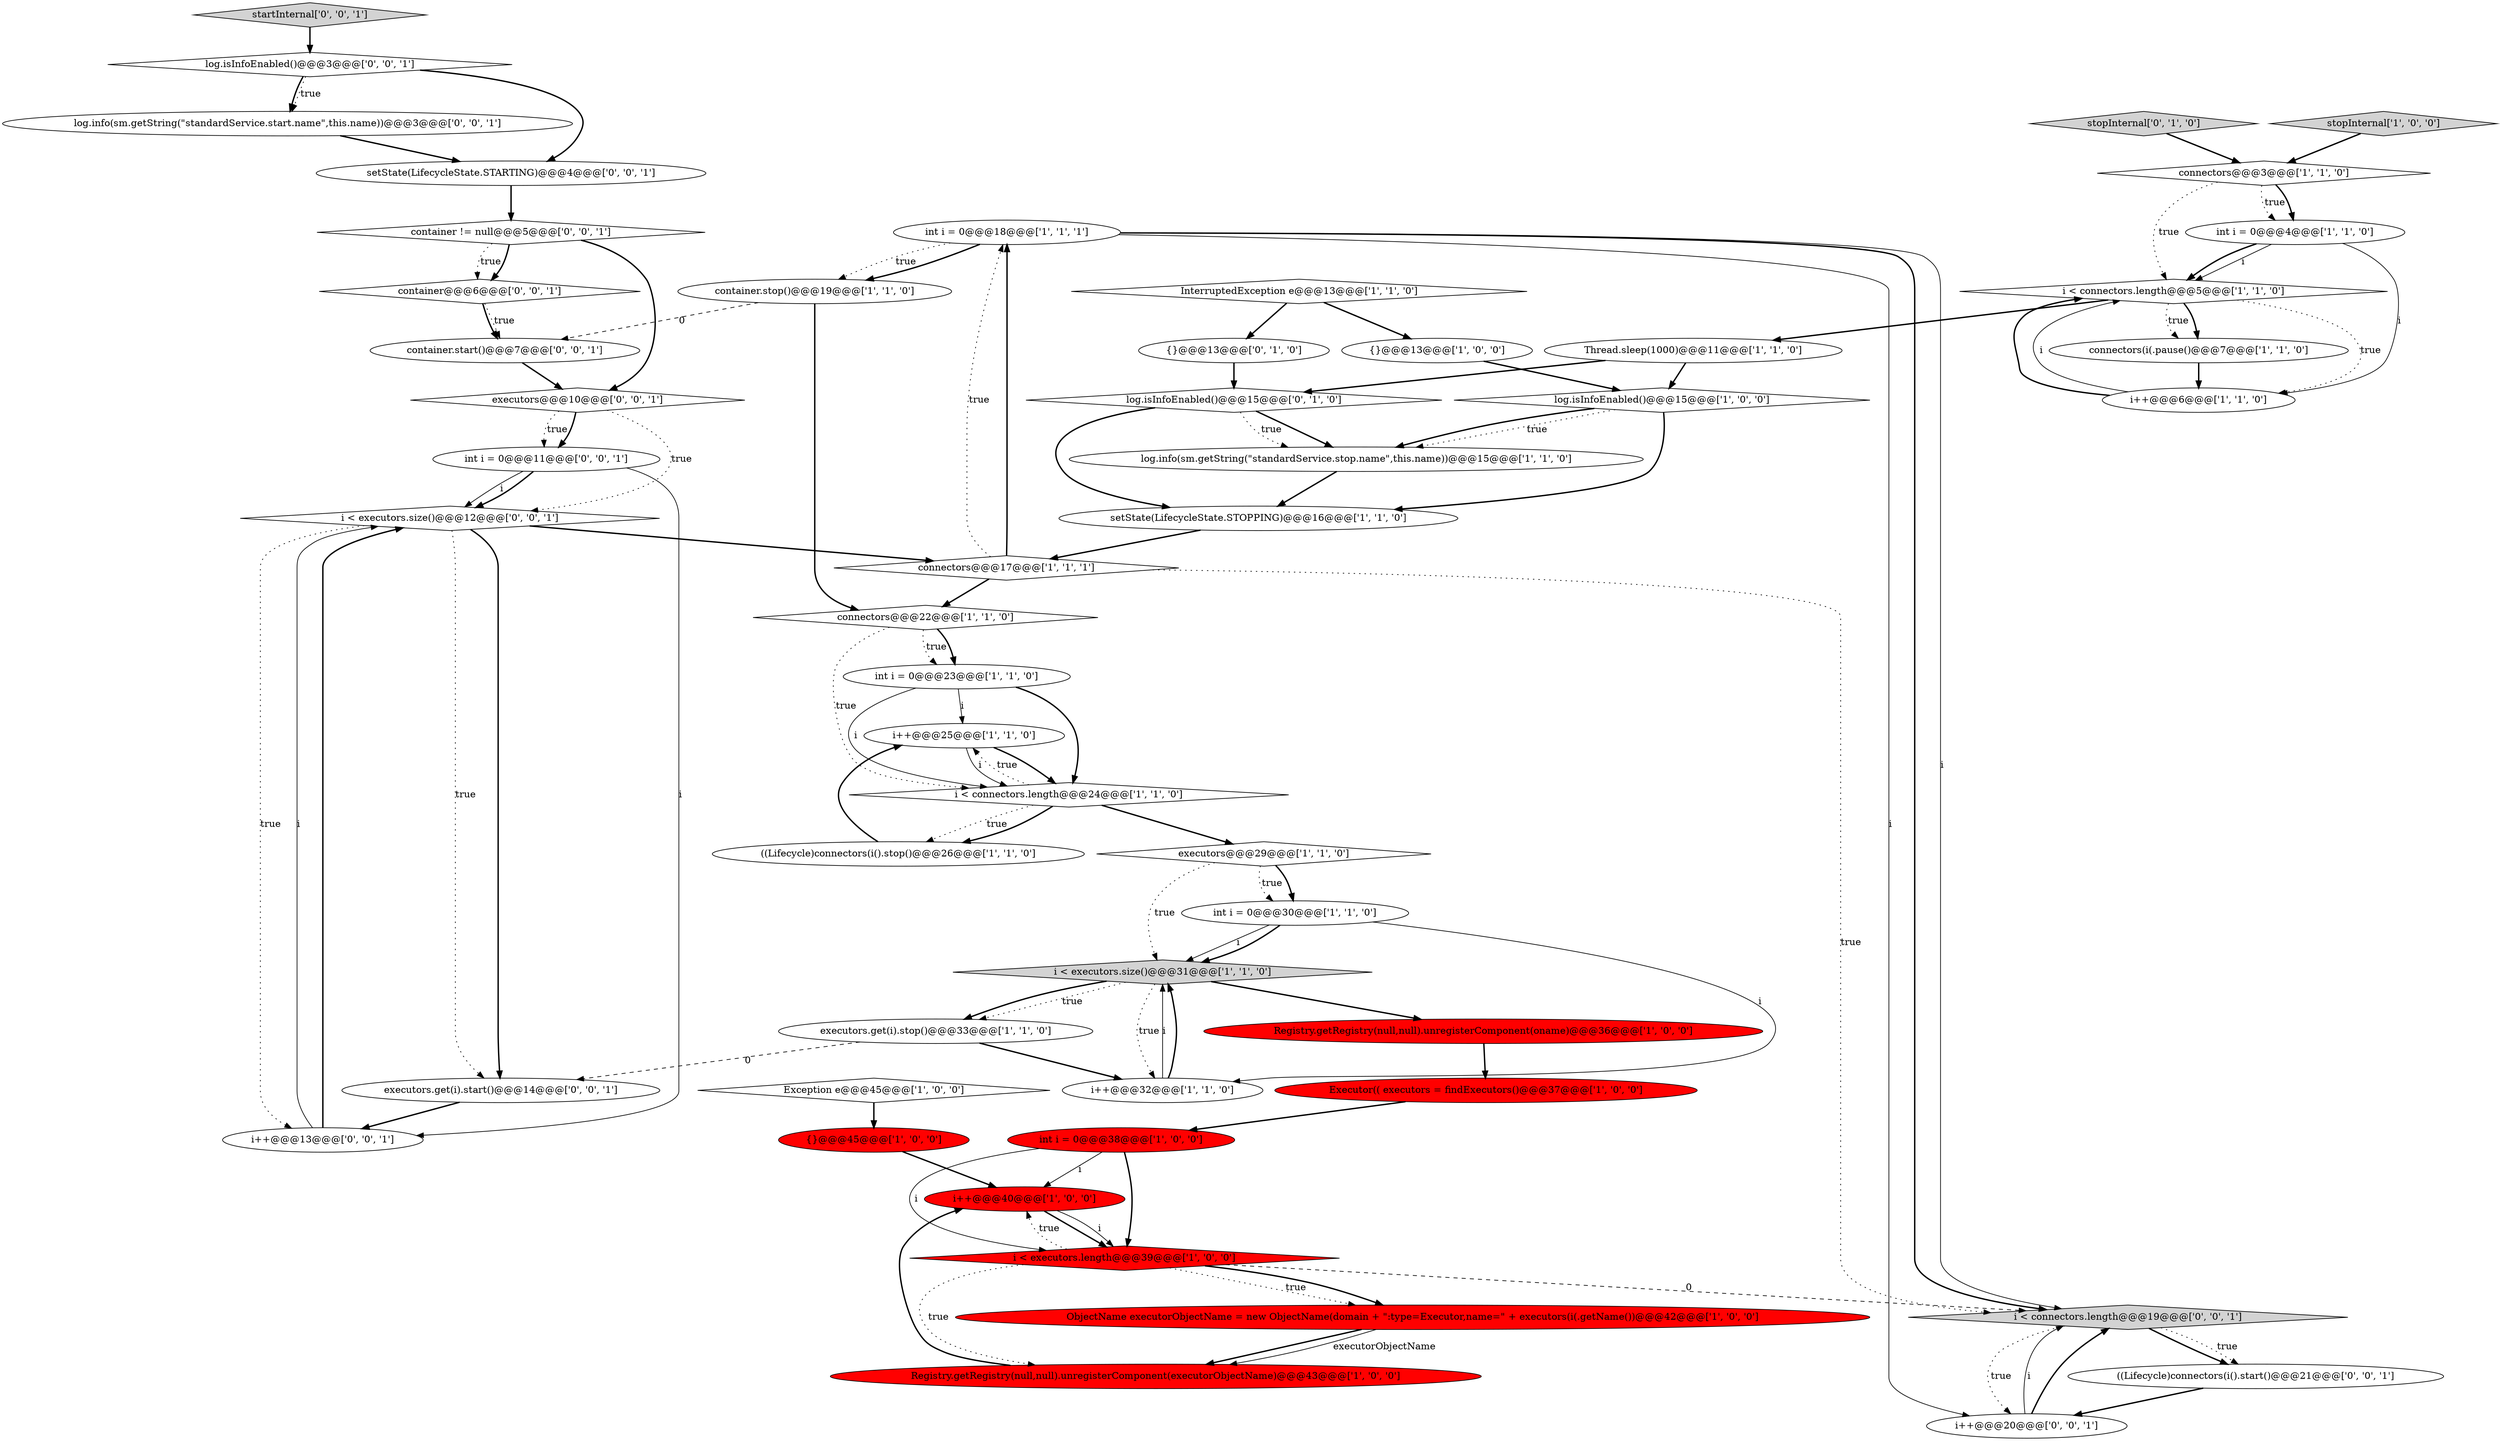digraph {
24 [style = filled, label = "Registry.getRegistry(null,null).unregisterComponent(oname)@@@36@@@['1', '0', '0']", fillcolor = red, shape = ellipse image = "AAA1AAABBB1BBB"];
16 [style = filled, label = "i < executors.size()@@@31@@@['1', '1', '0']", fillcolor = lightgray, shape = diamond image = "AAA0AAABBB1BBB"];
18 [style = filled, label = "int i = 0@@@30@@@['1', '1', '0']", fillcolor = white, shape = ellipse image = "AAA0AAABBB1BBB"];
13 [style = filled, label = "connectors(i(.pause()@@@7@@@['1', '1', '0']", fillcolor = white, shape = ellipse image = "AAA0AAABBB1BBB"];
51 [style = filled, label = "container != null@@@5@@@['0', '0', '1']", fillcolor = white, shape = diamond image = "AAA0AAABBB3BBB"];
19 [style = filled, label = "int i = 0@@@18@@@['1', '1', '1']", fillcolor = white, shape = ellipse image = "AAA0AAABBB1BBB"];
39 [style = filled, label = "i < executors.size()@@@12@@@['0', '0', '1']", fillcolor = white, shape = diamond image = "AAA0AAABBB3BBB"];
27 [style = filled, label = "Executor(( executors = findExecutors()@@@37@@@['1', '0', '0']", fillcolor = red, shape = ellipse image = "AAA1AAABBB1BBB"];
14 [style = filled, label = "i < connectors.length@@@5@@@['1', '1', '0']", fillcolor = white, shape = diamond image = "AAA0AAABBB1BBB"];
23 [style = filled, label = "int i = 0@@@4@@@['1', '1', '0']", fillcolor = white, shape = ellipse image = "AAA0AAABBB1BBB"];
50 [style = filled, label = "executors@@@10@@@['0', '0', '1']", fillcolor = white, shape = diamond image = "AAA0AAABBB3BBB"];
31 [style = filled, label = "{}@@@45@@@['1', '0', '0']", fillcolor = red, shape = ellipse image = "AAA1AAABBB1BBB"];
20 [style = filled, label = "((Lifecycle)connectors(i().stop()@@@26@@@['1', '1', '0']", fillcolor = white, shape = ellipse image = "AAA0AAABBB1BBB"];
49 [style = filled, label = "i++@@@20@@@['0', '0', '1']", fillcolor = white, shape = ellipse image = "AAA0AAABBB3BBB"];
30 [style = filled, label = "int i = 0@@@38@@@['1', '0', '0']", fillcolor = red, shape = ellipse image = "AAA1AAABBB1BBB"];
3 [style = filled, label = "i++@@@40@@@['1', '0', '0']", fillcolor = red, shape = ellipse image = "AAA1AAABBB1BBB"];
4 [style = filled, label = "Thread.sleep(1000)@@@11@@@['1', '1', '0']", fillcolor = white, shape = ellipse image = "AAA0AAABBB1BBB"];
1 [style = filled, label = "int i = 0@@@23@@@['1', '1', '0']", fillcolor = white, shape = ellipse image = "AAA0AAABBB1BBB"];
8 [style = filled, label = "log.isInfoEnabled()@@@15@@@['1', '0', '0']", fillcolor = white, shape = diamond image = "AAA0AAABBB1BBB"];
22 [style = filled, label = "i++@@@25@@@['1', '1', '0']", fillcolor = white, shape = ellipse image = "AAA0AAABBB1BBB"];
46 [style = filled, label = "i < connectors.length@@@19@@@['0', '0', '1']", fillcolor = lightgray, shape = diamond image = "AAA0AAABBB3BBB"];
25 [style = filled, label = "connectors@@@17@@@['1', '1', '1']", fillcolor = white, shape = diamond image = "AAA0AAABBB1BBB"];
37 [style = filled, label = "container.start()@@@7@@@['0', '0', '1']", fillcolor = white, shape = ellipse image = "AAA0AAABBB3BBB"];
40 [style = filled, label = "setState(LifecycleState.STARTING)@@@4@@@['0', '0', '1']", fillcolor = white, shape = ellipse image = "AAA0AAABBB3BBB"];
42 [style = filled, label = "((Lifecycle)connectors(i().start()@@@21@@@['0', '0', '1']", fillcolor = white, shape = ellipse image = "AAA0AAABBB3BBB"];
35 [style = filled, label = "{}@@@13@@@['0', '1', '0']", fillcolor = white, shape = ellipse image = "AAA0AAABBB2BBB"];
41 [style = filled, label = "i++@@@13@@@['0', '0', '1']", fillcolor = white, shape = ellipse image = "AAA0AAABBB3BBB"];
34 [style = filled, label = "log.isInfoEnabled()@@@15@@@['0', '1', '0']", fillcolor = white, shape = diamond image = "AAA0AAABBB2BBB"];
9 [style = filled, label = "executors.get(i).stop()@@@33@@@['1', '1', '0']", fillcolor = white, shape = ellipse image = "AAA0AAABBB1BBB"];
36 [style = filled, label = "stopInternal['0', '1', '0']", fillcolor = lightgray, shape = diamond image = "AAA0AAABBB2BBB"];
43 [style = filled, label = "log.info(sm.getString(\"standardService.start.name\",this.name))@@@3@@@['0', '0', '1']", fillcolor = white, shape = ellipse image = "AAA0AAABBB3BBB"];
29 [style = filled, label = "Registry.getRegistry(null,null).unregisterComponent(executorObjectName)@@@43@@@['1', '0', '0']", fillcolor = red, shape = ellipse image = "AAA1AAABBB1BBB"];
38 [style = filled, label = "startInternal['0', '0', '1']", fillcolor = lightgray, shape = diamond image = "AAA0AAABBB3BBB"];
5 [style = filled, label = "connectors@@@22@@@['1', '1', '0']", fillcolor = white, shape = diamond image = "AAA0AAABBB1BBB"];
33 [style = filled, label = "executors@@@29@@@['1', '1', '0']", fillcolor = white, shape = diamond image = "AAA0AAABBB1BBB"];
11 [style = filled, label = "stopInternal['1', '0', '0']", fillcolor = lightgray, shape = diamond image = "AAA0AAABBB1BBB"];
47 [style = filled, label = "int i = 0@@@11@@@['0', '0', '1']", fillcolor = white, shape = ellipse image = "AAA0AAABBB3BBB"];
7 [style = filled, label = "connectors@@@3@@@['1', '1', '0']", fillcolor = white, shape = diamond image = "AAA0AAABBB1BBB"];
45 [style = filled, label = "container@@@6@@@['0', '0', '1']", fillcolor = white, shape = diamond image = "AAA0AAABBB3BBB"];
6 [style = filled, label = "i < connectors.length@@@24@@@['1', '1', '0']", fillcolor = white, shape = diamond image = "AAA0AAABBB1BBB"];
21 [style = filled, label = "setState(LifecycleState.STOPPING)@@@16@@@['1', '1', '0']", fillcolor = white, shape = ellipse image = "AAA0AAABBB1BBB"];
2 [style = filled, label = "Exception e@@@45@@@['1', '0', '0']", fillcolor = white, shape = diamond image = "AAA0AAABBB1BBB"];
44 [style = filled, label = "log.isInfoEnabled()@@@3@@@['0', '0', '1']", fillcolor = white, shape = diamond image = "AAA0AAABBB3BBB"];
0 [style = filled, label = "ObjectName executorObjectName = new ObjectName(domain + \":type=Executor,name=\" + executors(i(.getName())@@@42@@@['1', '0', '0']", fillcolor = red, shape = ellipse image = "AAA1AAABBB1BBB"];
26 [style = filled, label = "i++@@@32@@@['1', '1', '0']", fillcolor = white, shape = ellipse image = "AAA0AAABBB1BBB"];
48 [style = filled, label = "executors.get(i).start()@@@14@@@['0', '0', '1']", fillcolor = white, shape = ellipse image = "AAA0AAABBB3BBB"];
17 [style = filled, label = "{}@@@13@@@['1', '0', '0']", fillcolor = white, shape = ellipse image = "AAA0AAABBB1BBB"];
32 [style = filled, label = "InterruptedException e@@@13@@@['1', '1', '0']", fillcolor = white, shape = diamond image = "AAA0AAABBB1BBB"];
28 [style = filled, label = "i++@@@6@@@['1', '1', '0']", fillcolor = white, shape = ellipse image = "AAA0AAABBB1BBB"];
15 [style = filled, label = "log.info(sm.getString(\"standardService.stop.name\",this.name))@@@15@@@['1', '1', '0']", fillcolor = white, shape = ellipse image = "AAA0AAABBB1BBB"];
10 [style = filled, label = "container.stop()@@@19@@@['1', '1', '0']", fillcolor = white, shape = ellipse image = "AAA0AAABBB1BBB"];
12 [style = filled, label = "i < executors.length@@@39@@@['1', '0', '0']", fillcolor = red, shape = diamond image = "AAA1AAABBB1BBB"];
19->10 [style = dotted, label="true"];
32->35 [style = bold, label=""];
16->9 [style = dotted, label="true"];
38->44 [style = bold, label=""];
15->21 [style = bold, label=""];
41->39 [style = solid, label="i"];
51->45 [style = dotted, label="true"];
5->1 [style = dotted, label="true"];
34->15 [style = bold, label=""];
28->14 [style = bold, label=""];
9->26 [style = bold, label=""];
43->40 [style = bold, label=""];
46->49 [style = dotted, label="true"];
51->50 [style = bold, label=""];
33->18 [style = bold, label=""];
25->19 [style = bold, label=""];
33->16 [style = dotted, label="true"];
4->8 [style = bold, label=""];
12->46 [style = dashed, label="0"];
25->19 [style = dotted, label="true"];
24->27 [style = bold, label=""];
16->9 [style = bold, label=""];
2->31 [style = bold, label=""];
46->42 [style = bold, label=""];
12->3 [style = dotted, label="true"];
23->28 [style = solid, label="i"];
48->41 [style = bold, label=""];
44->43 [style = dotted, label="true"];
1->22 [style = solid, label="i"];
40->51 [style = bold, label=""];
27->30 [style = bold, label=""];
5->6 [style = dotted, label="true"];
0->29 [style = bold, label=""];
47->39 [style = bold, label=""];
21->25 [style = bold, label=""];
23->14 [style = solid, label="i"];
19->49 [style = solid, label="i"];
6->20 [style = dotted, label="true"];
23->14 [style = bold, label=""];
26->16 [style = bold, label=""];
5->1 [style = bold, label=""];
7->23 [style = dotted, label="true"];
9->48 [style = dashed, label="0"];
49->46 [style = solid, label="i"];
49->46 [style = bold, label=""];
7->23 [style = bold, label=""];
33->18 [style = dotted, label="true"];
12->0 [style = dotted, label="true"];
19->46 [style = solid, label="i"];
19->46 [style = bold, label=""];
26->16 [style = solid, label="i"];
39->25 [style = bold, label=""];
47->41 [style = solid, label="i"];
31->3 [style = bold, label=""];
35->34 [style = bold, label=""];
32->17 [style = bold, label=""];
22->6 [style = bold, label=""];
14->4 [style = bold, label=""];
17->8 [style = bold, label=""];
8->15 [style = bold, label=""];
18->16 [style = solid, label="i"];
16->24 [style = bold, label=""];
22->6 [style = solid, label="i"];
8->15 [style = dotted, label="true"];
19->10 [style = bold, label=""];
6->22 [style = dotted, label="true"];
3->12 [style = bold, label=""];
47->39 [style = solid, label="i"];
6->20 [style = bold, label=""];
3->12 [style = solid, label="i"];
50->39 [style = dotted, label="true"];
1->6 [style = bold, label=""];
30->12 [style = bold, label=""];
10->5 [style = bold, label=""];
51->45 [style = bold, label=""];
14->28 [style = dotted, label="true"];
39->48 [style = dotted, label="true"];
6->33 [style = bold, label=""];
34->15 [style = dotted, label="true"];
25->5 [style = bold, label=""];
14->13 [style = bold, label=""];
34->21 [style = bold, label=""];
4->34 [style = bold, label=""];
28->14 [style = solid, label="i"];
18->16 [style = bold, label=""];
39->48 [style = bold, label=""];
1->6 [style = solid, label="i"];
12->29 [style = dotted, label="true"];
45->37 [style = dotted, label="true"];
29->3 [style = bold, label=""];
44->40 [style = bold, label=""];
25->46 [style = dotted, label="true"];
50->47 [style = dotted, label="true"];
12->0 [style = bold, label=""];
14->13 [style = dotted, label="true"];
44->43 [style = bold, label=""];
20->22 [style = bold, label=""];
16->26 [style = dotted, label="true"];
0->29 [style = solid, label="executorObjectName"];
30->12 [style = solid, label="i"];
18->26 [style = solid, label="i"];
36->7 [style = bold, label=""];
50->47 [style = bold, label=""];
39->41 [style = dotted, label="true"];
8->21 [style = bold, label=""];
46->42 [style = dotted, label="true"];
10->37 [style = dashed, label="0"];
42->49 [style = bold, label=""];
45->37 [style = bold, label=""];
30->3 [style = solid, label="i"];
41->39 [style = bold, label=""];
11->7 [style = bold, label=""];
37->50 [style = bold, label=""];
13->28 [style = bold, label=""];
7->14 [style = dotted, label="true"];
}
